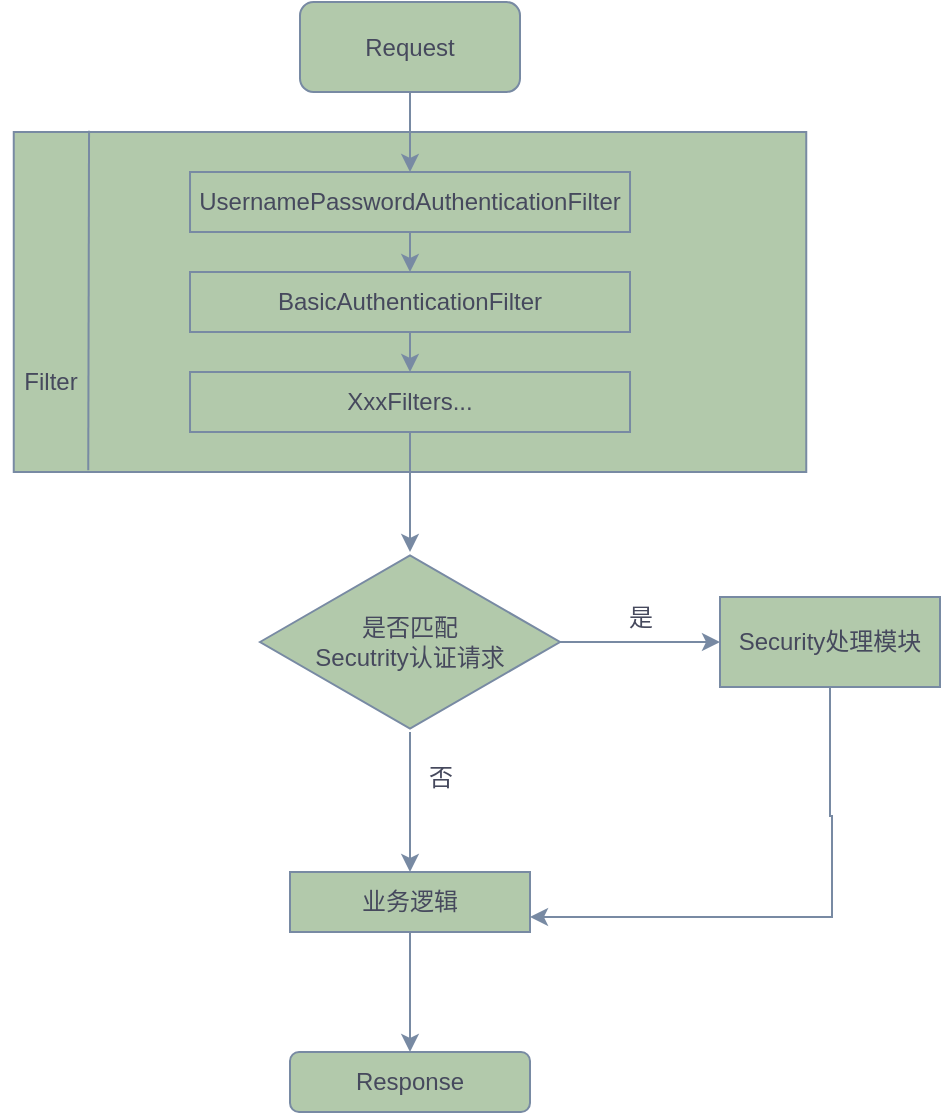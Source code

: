 <mxfile version="26.1.1">
  <diagram name="第 1 页" id="Rfu1U_4qTDlxDLTFrras">
    <mxGraphModel dx="548" dy="448" grid="1" gridSize="10" guides="1" tooltips="1" connect="1" arrows="1" fold="1" page="1" pageScale="1" pageWidth="827" pageHeight="1169" math="0" shadow="0">
      <root>
        <mxCell id="0" />
        <mxCell id="1" parent="0" />
        <mxCell id="PEec-xE6orUt91D9rFY2-1" value="Request" style="rounded=1;whiteSpace=wrap;html=1;labelBackgroundColor=none;fillColor=#B2C9AB;strokeColor=#788AA3;fontColor=#46495D;" vertex="1" parent="1">
          <mxGeometry x="370" y="585" width="110" height="45" as="geometry" />
        </mxCell>
        <mxCell id="PEec-xE6orUt91D9rFY2-9" value="" style="rounded=0;whiteSpace=wrap;html=1;labelBackgroundColor=none;fillColor=#B2C9AB;strokeColor=#788AA3;fontColor=#46495D;" vertex="1" parent="1">
          <mxGeometry x="226.88" y="650" width="396.25" height="170" as="geometry" />
        </mxCell>
        <mxCell id="PEec-xE6orUt91D9rFY2-11" value="" style="endArrow=none;html=1;rounded=0;exitX=0.095;exitY=-0.004;exitDx=0;exitDy=0;exitPerimeter=0;entryX=0.094;entryY=0.995;entryDx=0;entryDy=0;entryPerimeter=0;labelBackgroundColor=none;strokeColor=#788AA3;fontColor=default;" edge="1" parent="1" source="PEec-xE6orUt91D9rFY2-9" target="PEec-xE6orUt91D9rFY2-9">
          <mxGeometry width="50" height="50" relative="1" as="geometry">
            <mxPoint x="380" y="660" as="sourcePoint" />
            <mxPoint x="430" y="610" as="targetPoint" />
          </mxGeometry>
        </mxCell>
        <mxCell id="PEec-xE6orUt91D9rFY2-12" value="UsernamePasswordAuthenticationFilter" style="rounded=0;whiteSpace=wrap;html=1;labelBackgroundColor=none;fillColor=#B2C9AB;strokeColor=#788AA3;fontColor=#46495D;" vertex="1" parent="1">
          <mxGeometry x="315.01" y="670" width="220" height="30" as="geometry" />
        </mxCell>
        <mxCell id="PEec-xE6orUt91D9rFY2-13" value="Filter" style="text;html=1;align=center;verticalAlign=middle;resizable=0;points=[];autosize=1;strokeColor=none;fillColor=none;labelBackgroundColor=none;fontColor=#46495D;" vertex="1" parent="1">
          <mxGeometry x="220" y="760" width="50" height="30" as="geometry" />
        </mxCell>
        <mxCell id="PEec-xE6orUt91D9rFY2-14" value="BasicAuthenticationFilter" style="rounded=0;whiteSpace=wrap;html=1;labelBackgroundColor=none;fillColor=#B2C9AB;strokeColor=#788AA3;fontColor=#46495D;" vertex="1" parent="1">
          <mxGeometry x="315" y="720" width="220" height="30" as="geometry" />
        </mxCell>
        <mxCell id="PEec-xE6orUt91D9rFY2-15" value="XxxFilters..." style="rounded=0;whiteSpace=wrap;html=1;labelBackgroundColor=none;fillColor=#B2C9AB;strokeColor=#788AA3;fontColor=#46495D;" vertex="1" parent="1">
          <mxGeometry x="315.01" y="770" width="220" height="30" as="geometry" />
        </mxCell>
        <mxCell id="PEec-xE6orUt91D9rFY2-16" value="" style="endArrow=classic;html=1;rounded=0;exitX=0.5;exitY=1;exitDx=0;exitDy=0;labelBackgroundColor=none;strokeColor=#788AA3;fontColor=default;" edge="1" parent="1" source="PEec-xE6orUt91D9rFY2-1" target="PEec-xE6orUt91D9rFY2-12">
          <mxGeometry width="50" height="50" relative="1" as="geometry">
            <mxPoint x="320" y="840" as="sourcePoint" />
            <mxPoint x="370" y="790" as="targetPoint" />
          </mxGeometry>
        </mxCell>
        <mxCell id="PEec-xE6orUt91D9rFY2-17" value="" style="endArrow=classic;html=1;rounded=0;exitX=0.5;exitY=1;exitDx=0;exitDy=0;entryX=0.5;entryY=0;entryDx=0;entryDy=0;labelBackgroundColor=none;strokeColor=#788AA3;fontColor=default;" edge="1" parent="1" source="PEec-xE6orUt91D9rFY2-12" target="PEec-xE6orUt91D9rFY2-14">
          <mxGeometry width="50" height="50" relative="1" as="geometry">
            <mxPoint x="320" y="840" as="sourcePoint" />
            <mxPoint x="370" y="790" as="targetPoint" />
          </mxGeometry>
        </mxCell>
        <mxCell id="PEec-xE6orUt91D9rFY2-18" value="" style="endArrow=classic;html=1;rounded=0;exitX=0.5;exitY=1;exitDx=0;exitDy=0;labelBackgroundColor=none;strokeColor=#788AA3;fontColor=default;" edge="1" parent="1" source="PEec-xE6orUt91D9rFY2-14" target="PEec-xE6orUt91D9rFY2-15">
          <mxGeometry width="50" height="50" relative="1" as="geometry">
            <mxPoint x="435" y="710" as="sourcePoint" />
            <mxPoint x="435" y="730" as="targetPoint" />
          </mxGeometry>
        </mxCell>
        <mxCell id="PEec-xE6orUt91D9rFY2-20" value="" style="endArrow=classic;html=1;rounded=0;exitX=0.5;exitY=1;exitDx=0;exitDy=0;labelBackgroundColor=none;strokeColor=#788AA3;fontColor=default;" edge="1" parent="1" source="PEec-xE6orUt91D9rFY2-15" target="PEec-xE6orUt91D9rFY2-21">
          <mxGeometry width="50" height="50" relative="1" as="geometry">
            <mxPoint x="320" y="980" as="sourcePoint" />
            <mxPoint x="425" y="850" as="targetPoint" />
          </mxGeometry>
        </mxCell>
        <mxCell id="PEec-xE6orUt91D9rFY2-22" style="edgeStyle=orthogonalEdgeStyle;rounded=0;orthogonalLoop=1;jettySize=auto;html=1;labelBackgroundColor=none;strokeColor=#788AA3;fontColor=default;" edge="1" parent="1" source="PEec-xE6orUt91D9rFY2-21">
          <mxGeometry relative="1" as="geometry">
            <mxPoint x="580" y="905" as="targetPoint" />
          </mxGeometry>
        </mxCell>
        <mxCell id="PEec-xE6orUt91D9rFY2-23" style="edgeStyle=orthogonalEdgeStyle;rounded=0;orthogonalLoop=1;jettySize=auto;html=1;labelBackgroundColor=none;strokeColor=#788AA3;fontColor=default;" edge="1" parent="1" source="PEec-xE6orUt91D9rFY2-21">
          <mxGeometry relative="1" as="geometry">
            <mxPoint x="425" y="1020" as="targetPoint" />
          </mxGeometry>
        </mxCell>
        <mxCell id="PEec-xE6orUt91D9rFY2-21" value="是否匹配&lt;div&gt;Secutrity认证请求&lt;/div&gt;" style="html=1;whiteSpace=wrap;aspect=fixed;shape=isoRectangle;labelBackgroundColor=none;fillColor=#B2C9AB;strokeColor=#788AA3;fontColor=#46495D;" vertex="1" parent="1">
          <mxGeometry x="350" y="860" width="150" height="90" as="geometry" />
        </mxCell>
        <mxCell id="PEec-xE6orUt91D9rFY2-24" value="是" style="text;html=1;align=center;verticalAlign=middle;resizable=0;points=[];autosize=1;strokeColor=none;fillColor=none;labelBackgroundColor=none;fontColor=#46495D;" vertex="1" parent="1">
          <mxGeometry x="520" y="878" width="40" height="30" as="geometry" />
        </mxCell>
        <mxCell id="PEec-xE6orUt91D9rFY2-25" value="否" style="text;html=1;align=center;verticalAlign=middle;resizable=0;points=[];autosize=1;strokeColor=none;fillColor=none;labelBackgroundColor=none;fontColor=#46495D;" vertex="1" parent="1">
          <mxGeometry x="420" y="958" width="40" height="30" as="geometry" />
        </mxCell>
        <mxCell id="PEec-xE6orUt91D9rFY2-34" style="edgeStyle=orthogonalEdgeStyle;rounded=0;orthogonalLoop=1;jettySize=auto;html=1;labelBackgroundColor=none;strokeColor=#788AA3;fontColor=default;" edge="1" parent="1" source="PEec-xE6orUt91D9rFY2-26" target="PEec-xE6orUt91D9rFY2-32">
          <mxGeometry relative="1" as="geometry" />
        </mxCell>
        <mxCell id="PEec-xE6orUt91D9rFY2-26" value="业务逻辑" style="whiteSpace=wrap;html=1;labelBackgroundColor=none;fillColor=#B2C9AB;strokeColor=#788AA3;fontColor=#46495D;" vertex="1" parent="1">
          <mxGeometry x="365" y="1020" width="120" height="30" as="geometry" />
        </mxCell>
        <mxCell id="PEec-xE6orUt91D9rFY2-28" style="edgeStyle=orthogonalEdgeStyle;rounded=0;orthogonalLoop=1;jettySize=auto;html=1;exitX=0.5;exitY=1;exitDx=0;exitDy=0;entryX=1;entryY=0.75;entryDx=0;entryDy=0;labelBackgroundColor=none;strokeColor=#788AA3;fontColor=default;" edge="1" parent="1" source="PEec-xE6orUt91D9rFY2-27" target="PEec-xE6orUt91D9rFY2-26">
          <mxGeometry relative="1" as="geometry">
            <mxPoint x="560" y="1042.5" as="targetPoint" />
            <mxPoint x="635.034" y="940" as="sourcePoint" />
            <Array as="points">
              <mxPoint x="635" y="992" />
              <mxPoint x="636" y="992" />
              <mxPoint x="636" y="1042" />
            </Array>
          </mxGeometry>
        </mxCell>
        <mxCell id="PEec-xE6orUt91D9rFY2-27" value="Security处理模块" style="whiteSpace=wrap;html=1;labelBackgroundColor=none;fillColor=#B2C9AB;strokeColor=#788AA3;fontColor=#46495D;" vertex="1" parent="1">
          <mxGeometry x="580" y="882.5" width="110" height="45" as="geometry" />
        </mxCell>
        <mxCell id="PEec-xE6orUt91D9rFY2-32" value="Response" style="rounded=1;whiteSpace=wrap;html=1;labelBackgroundColor=none;fillColor=#B2C9AB;strokeColor=#788AA3;fontColor=#46495D;" vertex="1" parent="1">
          <mxGeometry x="365" y="1110" width="120" height="30" as="geometry" />
        </mxCell>
      </root>
    </mxGraphModel>
  </diagram>
</mxfile>

